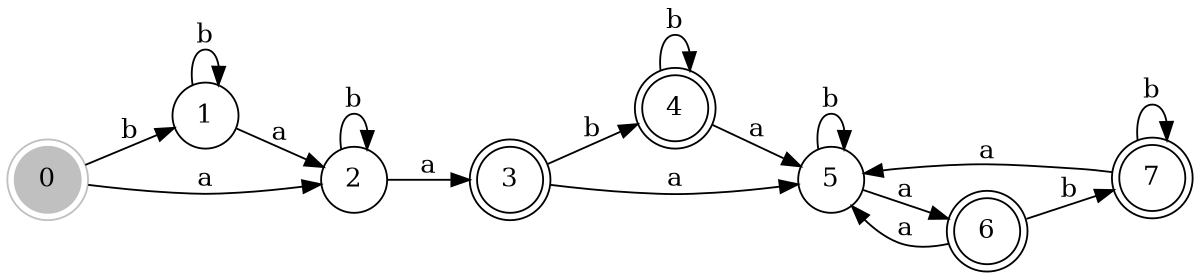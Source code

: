 digraph automate {
	rankdir=LR;
	size="8,5";
    node  [shape = circle];
    0  [style = "filled",color ="gray"];
    0  [shape = "doublecircle"];
    3  [shape = "doublecircle"];
    4  [shape = "doublecircle"];
    7  [shape = "doublecircle"];
    6  [shape = "doublecircle"];
    0 -> 1 [label= "b"];
    0 -> 2 [label= "a"];
    1 -> 1 [label= "b"];
    1 -> 2 [label= "a"];
    2 -> 2 [label= "b"];
    2 -> 3 [label= "a"];
    3 -> 4 [label= "b"];
    3 -> 5 [label= "a"];
    4 -> 4 [label= "b"];
    4 -> 5 [label= "a"];
    5 -> 5 [label= "b"];
    5 -> 6 [label= "a"];
    6 -> 5 [label= "a"];
    6 -> 7 [label= "b"];
    7 -> 5 [label= "a"];
    7 -> 7 [label= "b"];
}
